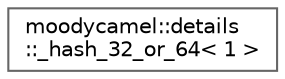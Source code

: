 digraph "类继承关系图"
{
 // INTERACTIVE_SVG=YES
 // LATEX_PDF_SIZE
  bgcolor="transparent";
  edge [fontname=Helvetica,fontsize=10,labelfontname=Helvetica,labelfontsize=10];
  node [fontname=Helvetica,fontsize=10,shape=box,height=0.2,width=0.4];
  rankdir="LR";
  Node0 [id="Node000000",label="moodycamel::details\l::_hash_32_or_64\< 1 \>",height=0.2,width=0.4,color="grey40", fillcolor="white", style="filled",URL="$dd/ddb/structmoodycamel_1_1details_1_1__hash__32__or__64_3_011_01_4.html",tooltip=" "];
}
